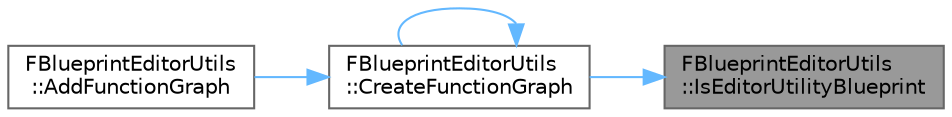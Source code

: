 digraph "FBlueprintEditorUtils::IsEditorUtilityBlueprint"
{
 // INTERACTIVE_SVG=YES
 // LATEX_PDF_SIZE
  bgcolor="transparent";
  edge [fontname=Helvetica,fontsize=10,labelfontname=Helvetica,labelfontsize=10];
  node [fontname=Helvetica,fontsize=10,shape=box,height=0.2,width=0.4];
  rankdir="RL";
  Node1 [id="Node000001",label="FBlueprintEditorUtils\l::IsEditorUtilityBlueprint",height=0.2,width=0.4,color="gray40", fillcolor="grey60", style="filled", fontcolor="black",tooltip="Returns whether or not the blueprint is an editor utility blueprint or widget."];
  Node1 -> Node2 [id="edge1_Node000001_Node000002",dir="back",color="steelblue1",style="solid",tooltip=" "];
  Node2 [id="Node000002",label="FBlueprintEditorUtils\l::CreateFunctionGraph",height=0.2,width=0.4,color="grey40", fillcolor="white", style="filled",URL="$d1/db4/classFBlueprintEditorUtils.html#ab1bff1586835197fa760d2a7767ce586",tooltip="Creates a function graph, but does not add it to the blueprint."];
  Node2 -> Node3 [id="edge2_Node000002_Node000003",dir="back",color="steelblue1",style="solid",tooltip=" "];
  Node3 [id="Node000003",label="FBlueprintEditorUtils\l::AddFunctionGraph",height=0.2,width=0.4,color="grey40", fillcolor="white", style="filled",URL="$d1/db4/classFBlueprintEditorUtils.html#a4e45a59eac33330e503f7eae2000b28d",tooltip="Adds a function graph to this blueprint."];
  Node2 -> Node2 [id="edge3_Node000002_Node000002",dir="back",color="steelblue1",style="solid",tooltip=" "];
}
